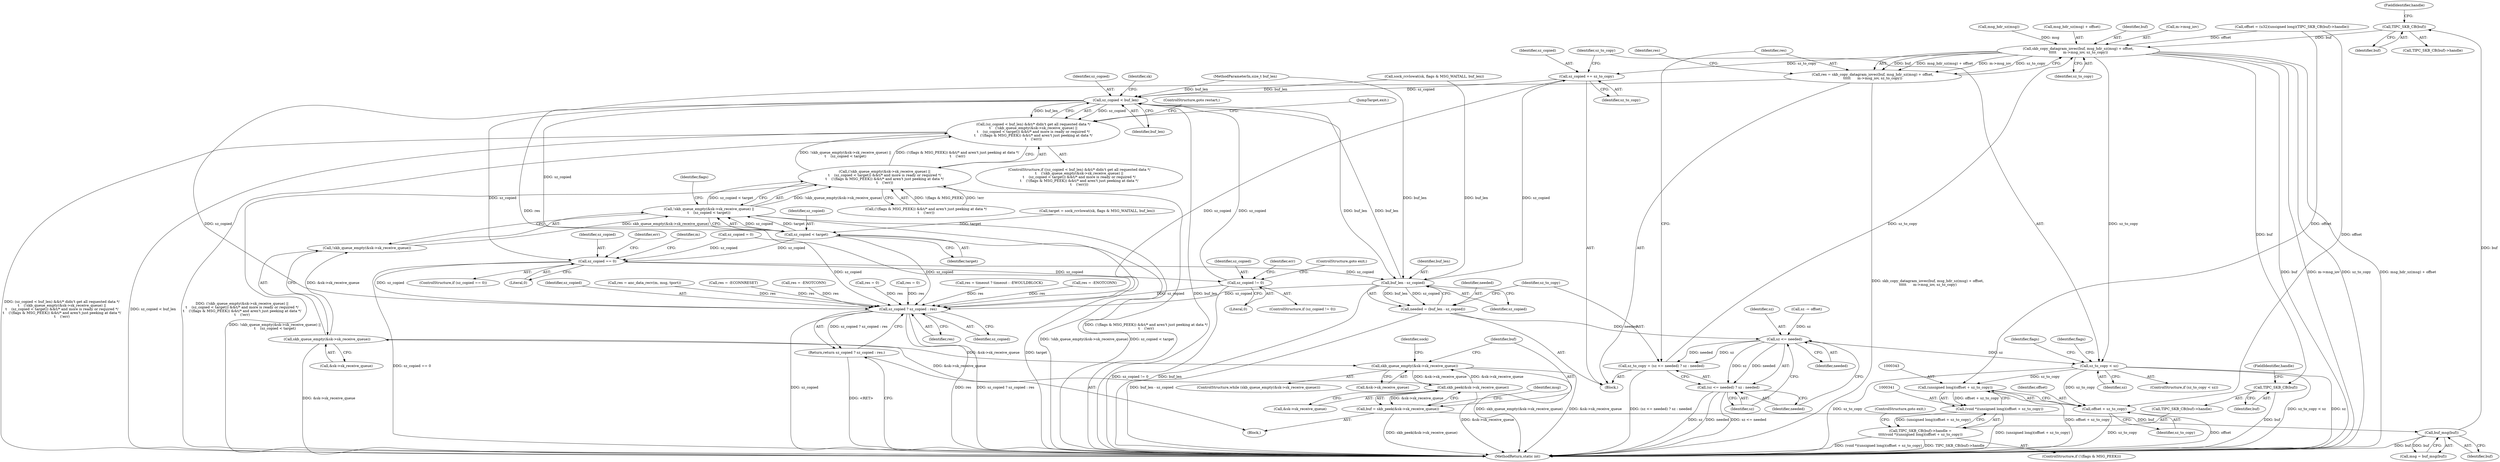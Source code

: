 digraph "0_linux_f3d3342602f8bcbf37d7c46641cb9bca7618eb1c_33@pointer" {
"1000288" [label="(Call,TIPC_SKB_CB(buf))"];
"1000239" [label="(Call,buf_msg(buf))"];
"1000230" [label="(Call,buf = skb_peek(&sk->sk_receive_queue))"];
"1000232" [label="(Call,skb_peek(&sk->sk_receive_queue))"];
"1000186" [label="(Call,skb_queue_empty(&sk->sk_receive_queue))"];
"1000403" [label="(Call,skb_queue_empty(&sk->sk_receive_queue))"];
"1000309" [label="(Call,skb_copy_datagram_iovec(buf, msg_hdr_sz(msg) + offset,\n\t\t\t\t\t      m->msg_iov, sz_to_copy))"];
"1000307" [label="(Call,res = skb_copy_datagram_iovec(buf, msg_hdr_sz(msg) + offset,\n\t\t\t\t\t      m->msg_iov, sz_to_copy))"];
"1000423" [label="(Call,sz_copied ? sz_copied : res)"];
"1000422" [label="(Return,return sz_copied ? sz_copied : res;)"];
"1000322" [label="(Call,sz_copied += sz_to_copy)"];
"1000397" [label="(Call,sz_copied < buf_len)"];
"1000260" [label="(Call,sz_copied == 0)"];
"1000296" [label="(Call,buf_len - sz_copied)"];
"1000294" [label="(Call,needed = (buf_len - sz_copied))"];
"1000302" [label="(Call,sz <= needed)"];
"1000299" [label="(Call,sz_to_copy = (sz <= needed) ? sz : needed)"];
"1000301" [label="(Call,(sz <= needed) ? sz : needed)"];
"1000326" [label="(Call,sz_to_copy < sz)"];
"1000342" [label="(Call,(unsigned long)(offset + sz_to_copy))"];
"1000340" [label="(Call,(void *)(unsigned long)(offset + sz_to_copy))"];
"1000335" [label="(Call,TIPC_SKB_CB(buf)->handle =\n\t\t\t\t(void *)(unsigned long)(offset + sz_to_copy))"];
"1000344" [label="(Call,offset + sz_to_copy)"];
"1000351" [label="(Call,sz_copied != 0)"];
"1000396" [label="(Call,(sz_copied < buf_len) &&\t/* didn't get all requested data */\n\t    (!skb_queue_empty(&sk->sk_receive_queue) ||\n\t    (sz_copied < target)) &&\t/* and more is ready or required */\n\t    (!(flags & MSG_PEEK)) &&\t/* and aren't just peeking at data */\n\t    (!err))"];
"1000408" [label="(Call,sz_copied < target)"];
"1000401" [label="(Call,!skb_queue_empty(&sk->sk_receive_queue) ||\n\t    (sz_copied < target))"];
"1000400" [label="(Call,(!skb_queue_empty(&sk->sk_receive_queue) ||\n\t    (sz_copied < target)) &&\t/* and more is ready or required */\n\t    (!(flags & MSG_PEEK)) &&\t/* and aren't just peeking at data */\n\t    (!err))"];
"1000337" [label="(Call,TIPC_SKB_CB(buf))"];
"1000325" [label="(ControlStructure,if (sz_to_copy < sz))"];
"1000298" [label="(Identifier,sz_copied)"];
"1000411" [label="(Call,(!(flags & MSG_PEEK)) &&\t/* and aren't just peeking at data */\n\t    (!err))"];
"1000239" [label="(Call,buf_msg(buf))"];
"1000303" [label="(Identifier,sz)"];
"1000340" [label="(Call,(void *)(unsigned long)(offset + sz_to_copy))"];
"1000309" [label="(Call,skb_copy_datagram_iovec(buf, msg_hdr_sz(msg) + offset,\n\t\t\t\t\t      m->msg_iov, sz_to_copy))"];
"1000230" [label="(Call,buf = skb_peek(&sk->sk_receive_queue))"];
"1000322" [label="(Call,sz_copied += sz_to_copy)"];
"1000423" [label="(Call,sz_copied ? sz_copied : res)"];
"1000345" [label="(Identifier,offset)"];
"1000209" [label="(Call,res = timeout ? timeout : -EWOULDBLOCK)"];
"1000320" [label="(Identifier,res)"];
"1000339" [label="(FieldIdentifier,handle)"];
"1000185" [label="(ControlStructure,while (skb_queue_empty(&sk->sk_receive_queue)))"];
"1000404" [label="(Call,&sk->sk_receive_queue)"];
"1000139" [label="(Call,sz_copied = 0)"];
"1000402" [label="(Call,!skb_queue_empty(&sk->sk_receive_queue))"];
"1000294" [label="(Call,needed = (buf_len - sz_copied))"];
"1000232" [label="(Call,skb_peek(&sk->sk_receive_queue))"];
"1000169" [label="(Call,target = sock_rcvlowat(sk, flags & MSG_WAITALL, buf_len))"];
"1000346" [label="(Identifier,sz_to_copy)"];
"1000338" [label="(Identifier,buf)"];
"1000260" [label="(Call,sz_copied == 0)"];
"1000315" [label="(Call,m->msg_iov)"];
"1000396" [label="(Call,(sz_copied < buf_len) &&\t/* didn't get all requested data */\n\t    (!skb_queue_empty(&sk->sk_receive_queue) ||\n\t    (sz_copied < target)) &&\t/* and more is ready or required */\n\t    (!(flags & MSG_PEEK)) &&\t/* and aren't just peeking at data */\n\t    (!err))"];
"1000262" [label="(Literal,0)"];
"1000418" [label="(ControlStructure,goto restart;)"];
"1000261" [label="(Identifier,sz_copied)"];
"1000296" [label="(Call,buf_len - sz_copied)"];
"1000307" [label="(Call,res = skb_copy_datagram_iovec(buf, msg_hdr_sz(msg) + offset,\n\t\t\t\t\t      m->msg_iov, sz_to_copy))"];
"1000281" [label="(Call,offset = (u32)(unsigned long)(TIPC_SKB_CB(buf)->handle))"];
"1000295" [label="(Identifier,needed)"];
"1000195" [label="(Identifier,sock)"];
"1000318" [label="(Identifier,sz_to_copy)"];
"1000164" [label="(Call,res = -ENOTCONN)"];
"1000403" [label="(Call,skb_queue_empty(&sk->sk_receive_queue))"];
"1000237" [label="(Call,msg = buf_msg(buf))"];
"1000354" [label="(ControlStructure,goto exit;)"];
"1000375" [label="(Identifier,flags)"];
"1000171" [label="(Call,sock_rcvlowat(sk, flags & MSG_WAITALL, buf_len))"];
"1000351" [label="(Call,sz_copied != 0)"];
"1000330" [label="(ControlStructure,if (!(flags & MSG_PEEK)))"];
"1000278" [label="(Identifier,err)"];
"1000288" [label="(Call,TIPC_SKB_CB(buf))"];
"1000344" [label="(Call,offset + sz_to_copy)"];
"1000347" [label="(ControlStructure,goto exit;)"];
"1000117" [label="(MethodParameterIn,size_t buf_len)"];
"1000312" [label="(Call,msg_hdr_sz(msg))"];
"1000422" [label="(Return,return sz_copied ? sz_copied : res;)"];
"1000408" [label="(Call,sz_copied < target)"];
"1000290" [label="(FieldIdentifier,handle)"];
"1000240" [label="(Identifier,buf)"];
"1000311" [label="(Call,msg_hdr_sz(msg) + offset)"];
"1000326" [label="(Call,sz_to_copy < sz)"];
"1000297" [label="(Identifier,buf_len)"];
"1000414" [label="(Identifier,flags)"];
"1000305" [label="(Identifier,sz)"];
"1000231" [label="(Identifier,buf)"];
"1000424" [label="(Identifier,sz_copied)"];
"1000327" [label="(Identifier,sz_to_copy)"];
"1000301" [label="(Call,(sz <= needed) ? sz : needed)"];
"1000302" [label="(Call,sz <= needed)"];
"1000426" [label="(Identifier,res)"];
"1000259" [label="(ControlStructure,if (sz_copied == 0))"];
"1000238" [label="(Identifier,msg)"];
"1000336" [label="(Call,TIPC_SKB_CB(buf)->handle)"];
"1000427" [label="(MethodReturn,static int)"];
"1000328" [label="(Identifier,sz)"];
"1000342" [label="(Call,(unsigned long)(offset + sz_to_copy))"];
"1000337" [label="(Call,TIPC_SKB_CB(buf))"];
"1000119" [label="(Block,)"];
"1000353" [label="(Literal,0)"];
"1000397" [label="(Call,sz_copied < buf_len)"];
"1000398" [label="(Identifier,sz_copied)"];
"1000352" [label="(Identifier,sz_copied)"];
"1000267" [label="(Call,res = anc_data_recv(m, msg, tport))"];
"1000299" [label="(Call,sz_to_copy = (sz <= needed) ? sz : needed)"];
"1000406" [label="(Identifier,sk)"];
"1000300" [label="(Identifier,sz_to_copy)"];
"1000323" [label="(Identifier,sz_copied)"];
"1000350" [label="(ControlStructure,if (sz_copied != 0))"];
"1000233" [label="(Call,&sk->sk_receive_queue)"];
"1000401" [label="(Call,!skb_queue_empty(&sk->sk_receive_queue) ||\n\t    (sz_copied < target))"];
"1000410" [label="(Identifier,target)"];
"1000186" [label="(Call,skb_queue_empty(&sk->sk_receive_queue))"];
"1000333" [label="(Identifier,flags)"];
"1000279" [label="(Block,)"];
"1000367" [label="(Call,res = -ECONNRESET)"];
"1000304" [label="(Identifier,needed)"];
"1000425" [label="(Identifier,sz_copied)"];
"1000289" [label="(Identifier,buf)"];
"1000199" [label="(Call,res = -ENOTCONN)"];
"1000306" [label="(Identifier,needed)"];
"1000144" [label="(Call,res = 0)"];
"1000358" [label="(Identifier,err)"];
"1000399" [label="(Identifier,buf_len)"];
"1000409" [label="(Identifier,sz_copied)"];
"1000187" [label="(Call,&sk->sk_receive_queue)"];
"1000287" [label="(Call,TIPC_SKB_CB(buf)->handle)"];
"1000310" [label="(Identifier,buf)"];
"1000291" [label="(Call,sz -= offset)"];
"1000419" [label="(JumpTarget,exit:)"];
"1000363" [label="(Call,res = 0)"];
"1000395" [label="(ControlStructure,if ((sz_copied < buf_len) &&\t/* didn't get all requested data */\n\t    (!skb_queue_empty(&sk->sk_receive_queue) ||\n\t    (sz_copied < target)) &&\t/* and more is ready or required */\n\t    (!(flags & MSG_PEEK)) &&\t/* and aren't just peeking at data */\n\t    (!err)))"];
"1000400" [label="(Call,(!skb_queue_empty(&sk->sk_receive_queue) ||\n\t    (sz_copied < target)) &&\t/* and more is ready or required */\n\t    (!(flags & MSG_PEEK)) &&\t/* and aren't just peeking at data */\n\t    (!err))"];
"1000265" [label="(Identifier,m)"];
"1000324" [label="(Identifier,sz_to_copy)"];
"1000308" [label="(Identifier,res)"];
"1000335" [label="(Call,TIPC_SKB_CB(buf)->handle =\n\t\t\t\t(void *)(unsigned long)(offset + sz_to_copy))"];
"1000288" -> "1000287"  [label="AST: "];
"1000288" -> "1000289"  [label="CFG: "];
"1000289" -> "1000288"  [label="AST: "];
"1000290" -> "1000288"  [label="CFG: "];
"1000239" -> "1000288"  [label="DDG: buf"];
"1000288" -> "1000309"  [label="DDG: buf"];
"1000239" -> "1000237"  [label="AST: "];
"1000239" -> "1000240"  [label="CFG: "];
"1000240" -> "1000239"  [label="AST: "];
"1000237" -> "1000239"  [label="CFG: "];
"1000239" -> "1000427"  [label="DDG: buf"];
"1000239" -> "1000237"  [label="DDG: buf"];
"1000230" -> "1000239"  [label="DDG: buf"];
"1000230" -> "1000119"  [label="AST: "];
"1000230" -> "1000232"  [label="CFG: "];
"1000231" -> "1000230"  [label="AST: "];
"1000232" -> "1000230"  [label="AST: "];
"1000238" -> "1000230"  [label="CFG: "];
"1000230" -> "1000427"  [label="DDG: skb_peek(&sk->sk_receive_queue)"];
"1000232" -> "1000230"  [label="DDG: &sk->sk_receive_queue"];
"1000232" -> "1000233"  [label="CFG: "];
"1000233" -> "1000232"  [label="AST: "];
"1000232" -> "1000427"  [label="DDG: &sk->sk_receive_queue"];
"1000232" -> "1000186"  [label="DDG: &sk->sk_receive_queue"];
"1000186" -> "1000232"  [label="DDG: &sk->sk_receive_queue"];
"1000232" -> "1000403"  [label="DDG: &sk->sk_receive_queue"];
"1000186" -> "1000185"  [label="AST: "];
"1000186" -> "1000187"  [label="CFG: "];
"1000187" -> "1000186"  [label="AST: "];
"1000195" -> "1000186"  [label="CFG: "];
"1000231" -> "1000186"  [label="CFG: "];
"1000186" -> "1000427"  [label="DDG: skb_queue_empty(&sk->sk_receive_queue)"];
"1000186" -> "1000427"  [label="DDG: &sk->sk_receive_queue"];
"1000403" -> "1000186"  [label="DDG: &sk->sk_receive_queue"];
"1000403" -> "1000402"  [label="AST: "];
"1000403" -> "1000404"  [label="CFG: "];
"1000404" -> "1000403"  [label="AST: "];
"1000402" -> "1000403"  [label="CFG: "];
"1000403" -> "1000427"  [label="DDG: &sk->sk_receive_queue"];
"1000403" -> "1000402"  [label="DDG: &sk->sk_receive_queue"];
"1000309" -> "1000307"  [label="AST: "];
"1000309" -> "1000318"  [label="CFG: "];
"1000310" -> "1000309"  [label="AST: "];
"1000311" -> "1000309"  [label="AST: "];
"1000315" -> "1000309"  [label="AST: "];
"1000318" -> "1000309"  [label="AST: "];
"1000307" -> "1000309"  [label="CFG: "];
"1000309" -> "1000427"  [label="DDG: buf"];
"1000309" -> "1000427"  [label="DDG: m->msg_iov"];
"1000309" -> "1000427"  [label="DDG: sz_to_copy"];
"1000309" -> "1000427"  [label="DDG: msg_hdr_sz(msg) + offset"];
"1000309" -> "1000307"  [label="DDG: buf"];
"1000309" -> "1000307"  [label="DDG: msg_hdr_sz(msg) + offset"];
"1000309" -> "1000307"  [label="DDG: m->msg_iov"];
"1000309" -> "1000307"  [label="DDG: sz_to_copy"];
"1000312" -> "1000309"  [label="DDG: msg"];
"1000281" -> "1000309"  [label="DDG: offset"];
"1000299" -> "1000309"  [label="DDG: sz_to_copy"];
"1000309" -> "1000322"  [label="DDG: sz_to_copy"];
"1000309" -> "1000326"  [label="DDG: sz_to_copy"];
"1000309" -> "1000337"  [label="DDG: buf"];
"1000307" -> "1000279"  [label="AST: "];
"1000308" -> "1000307"  [label="AST: "];
"1000320" -> "1000307"  [label="CFG: "];
"1000307" -> "1000427"  [label="DDG: skb_copy_datagram_iovec(buf, msg_hdr_sz(msg) + offset,\n\t\t\t\t\t      m->msg_iov, sz_to_copy)"];
"1000307" -> "1000423"  [label="DDG: res"];
"1000423" -> "1000422"  [label="AST: "];
"1000423" -> "1000425"  [label="CFG: "];
"1000423" -> "1000426"  [label="CFG: "];
"1000424" -> "1000423"  [label="AST: "];
"1000425" -> "1000423"  [label="AST: "];
"1000426" -> "1000423"  [label="AST: "];
"1000422" -> "1000423"  [label="CFG: "];
"1000423" -> "1000427"  [label="DDG: res"];
"1000423" -> "1000427"  [label="DDG: sz_copied ? sz_copied : res"];
"1000423" -> "1000427"  [label="DDG: sz_copied"];
"1000423" -> "1000422"  [label="DDG: sz_copied ? sz_copied : res"];
"1000296" -> "1000423"  [label="DDG: sz_copied"];
"1000397" -> "1000423"  [label="DDG: sz_copied"];
"1000408" -> "1000423"  [label="DDG: sz_copied"];
"1000139" -> "1000423"  [label="DDG: sz_copied"];
"1000260" -> "1000423"  [label="DDG: sz_copied"];
"1000322" -> "1000423"  [label="DDG: sz_copied"];
"1000351" -> "1000423"  [label="DDG: sz_copied"];
"1000209" -> "1000423"  [label="DDG: res"];
"1000367" -> "1000423"  [label="DDG: res"];
"1000267" -> "1000423"  [label="DDG: res"];
"1000144" -> "1000423"  [label="DDG: res"];
"1000164" -> "1000423"  [label="DDG: res"];
"1000199" -> "1000423"  [label="DDG: res"];
"1000363" -> "1000423"  [label="DDG: res"];
"1000422" -> "1000119"  [label="AST: "];
"1000427" -> "1000422"  [label="CFG: "];
"1000422" -> "1000427"  [label="DDG: <RET>"];
"1000322" -> "1000279"  [label="AST: "];
"1000322" -> "1000324"  [label="CFG: "];
"1000323" -> "1000322"  [label="AST: "];
"1000324" -> "1000322"  [label="AST: "];
"1000327" -> "1000322"  [label="CFG: "];
"1000296" -> "1000322"  [label="DDG: sz_copied"];
"1000322" -> "1000397"  [label="DDG: sz_copied"];
"1000397" -> "1000396"  [label="AST: "];
"1000397" -> "1000399"  [label="CFG: "];
"1000398" -> "1000397"  [label="AST: "];
"1000399" -> "1000397"  [label="AST: "];
"1000406" -> "1000397"  [label="CFG: "];
"1000396" -> "1000397"  [label="CFG: "];
"1000397" -> "1000427"  [label="DDG: buf_len"];
"1000397" -> "1000260"  [label="DDG: sz_copied"];
"1000397" -> "1000296"  [label="DDG: buf_len"];
"1000397" -> "1000396"  [label="DDG: sz_copied"];
"1000397" -> "1000396"  [label="DDG: buf_len"];
"1000351" -> "1000397"  [label="DDG: sz_copied"];
"1000171" -> "1000397"  [label="DDG: buf_len"];
"1000296" -> "1000397"  [label="DDG: buf_len"];
"1000117" -> "1000397"  [label="DDG: buf_len"];
"1000397" -> "1000408"  [label="DDG: sz_copied"];
"1000260" -> "1000259"  [label="AST: "];
"1000260" -> "1000262"  [label="CFG: "];
"1000261" -> "1000260"  [label="AST: "];
"1000262" -> "1000260"  [label="AST: "];
"1000265" -> "1000260"  [label="CFG: "];
"1000278" -> "1000260"  [label="CFG: "];
"1000260" -> "1000427"  [label="DDG: sz_copied == 0"];
"1000408" -> "1000260"  [label="DDG: sz_copied"];
"1000139" -> "1000260"  [label="DDG: sz_copied"];
"1000260" -> "1000296"  [label="DDG: sz_copied"];
"1000260" -> "1000351"  [label="DDG: sz_copied"];
"1000296" -> "1000294"  [label="AST: "];
"1000296" -> "1000298"  [label="CFG: "];
"1000297" -> "1000296"  [label="AST: "];
"1000298" -> "1000296"  [label="AST: "];
"1000294" -> "1000296"  [label="CFG: "];
"1000296" -> "1000427"  [label="DDG: buf_len"];
"1000296" -> "1000294"  [label="DDG: buf_len"];
"1000296" -> "1000294"  [label="DDG: sz_copied"];
"1000171" -> "1000296"  [label="DDG: buf_len"];
"1000117" -> "1000296"  [label="DDG: buf_len"];
"1000294" -> "1000279"  [label="AST: "];
"1000295" -> "1000294"  [label="AST: "];
"1000300" -> "1000294"  [label="CFG: "];
"1000294" -> "1000427"  [label="DDG: buf_len - sz_copied"];
"1000294" -> "1000302"  [label="DDG: needed"];
"1000302" -> "1000301"  [label="AST: "];
"1000302" -> "1000304"  [label="CFG: "];
"1000303" -> "1000302"  [label="AST: "];
"1000304" -> "1000302"  [label="AST: "];
"1000305" -> "1000302"  [label="CFG: "];
"1000306" -> "1000302"  [label="CFG: "];
"1000302" -> "1000299"  [label="DDG: sz"];
"1000302" -> "1000299"  [label="DDG: needed"];
"1000291" -> "1000302"  [label="DDG: sz"];
"1000302" -> "1000301"  [label="DDG: sz"];
"1000302" -> "1000301"  [label="DDG: needed"];
"1000302" -> "1000326"  [label="DDG: sz"];
"1000299" -> "1000279"  [label="AST: "];
"1000299" -> "1000301"  [label="CFG: "];
"1000300" -> "1000299"  [label="AST: "];
"1000301" -> "1000299"  [label="AST: "];
"1000308" -> "1000299"  [label="CFG: "];
"1000299" -> "1000427"  [label="DDG: (sz <= needed) ? sz : needed"];
"1000301" -> "1000305"  [label="CFG: "];
"1000301" -> "1000306"  [label="CFG: "];
"1000305" -> "1000301"  [label="AST: "];
"1000306" -> "1000301"  [label="AST: "];
"1000301" -> "1000427"  [label="DDG: sz"];
"1000301" -> "1000427"  [label="DDG: needed"];
"1000301" -> "1000427"  [label="DDG: sz <= needed"];
"1000326" -> "1000325"  [label="AST: "];
"1000326" -> "1000328"  [label="CFG: "];
"1000327" -> "1000326"  [label="AST: "];
"1000328" -> "1000326"  [label="AST: "];
"1000333" -> "1000326"  [label="CFG: "];
"1000375" -> "1000326"  [label="CFG: "];
"1000326" -> "1000427"  [label="DDG: sz_to_copy < sz"];
"1000326" -> "1000427"  [label="DDG: sz"];
"1000326" -> "1000427"  [label="DDG: sz_to_copy"];
"1000326" -> "1000342"  [label="DDG: sz_to_copy"];
"1000326" -> "1000344"  [label="DDG: sz_to_copy"];
"1000342" -> "1000340"  [label="AST: "];
"1000342" -> "1000344"  [label="CFG: "];
"1000343" -> "1000342"  [label="AST: "];
"1000344" -> "1000342"  [label="AST: "];
"1000340" -> "1000342"  [label="CFG: "];
"1000342" -> "1000427"  [label="DDG: offset + sz_to_copy"];
"1000342" -> "1000340"  [label="DDG: offset + sz_to_copy"];
"1000281" -> "1000342"  [label="DDG: offset"];
"1000340" -> "1000335"  [label="AST: "];
"1000341" -> "1000340"  [label="AST: "];
"1000335" -> "1000340"  [label="CFG: "];
"1000340" -> "1000427"  [label="DDG: (unsigned long)(offset + sz_to_copy)"];
"1000340" -> "1000335"  [label="DDG: (unsigned long)(offset + sz_to_copy)"];
"1000335" -> "1000330"  [label="AST: "];
"1000336" -> "1000335"  [label="AST: "];
"1000347" -> "1000335"  [label="CFG: "];
"1000335" -> "1000427"  [label="DDG: TIPC_SKB_CB(buf)->handle"];
"1000335" -> "1000427"  [label="DDG: (void *)(unsigned long)(offset + sz_to_copy)"];
"1000344" -> "1000346"  [label="CFG: "];
"1000345" -> "1000344"  [label="AST: "];
"1000346" -> "1000344"  [label="AST: "];
"1000344" -> "1000427"  [label="DDG: sz_to_copy"];
"1000344" -> "1000427"  [label="DDG: offset"];
"1000281" -> "1000344"  [label="DDG: offset"];
"1000351" -> "1000350"  [label="AST: "];
"1000351" -> "1000353"  [label="CFG: "];
"1000352" -> "1000351"  [label="AST: "];
"1000353" -> "1000351"  [label="AST: "];
"1000354" -> "1000351"  [label="CFG: "];
"1000358" -> "1000351"  [label="CFG: "];
"1000351" -> "1000427"  [label="DDG: sz_copied != 0"];
"1000396" -> "1000395"  [label="AST: "];
"1000396" -> "1000400"  [label="CFG: "];
"1000400" -> "1000396"  [label="AST: "];
"1000418" -> "1000396"  [label="CFG: "];
"1000419" -> "1000396"  [label="CFG: "];
"1000396" -> "1000427"  [label="DDG: (sz_copied < buf_len) &&\t/* didn't get all requested data */\n\t    (!skb_queue_empty(&sk->sk_receive_queue) ||\n\t    (sz_copied < target)) &&\t/* and more is ready or required */\n\t    (!(flags & MSG_PEEK)) &&\t/* and aren't just peeking at data */\n\t    (!err)"];
"1000396" -> "1000427"  [label="DDG: sz_copied < buf_len"];
"1000396" -> "1000427"  [label="DDG: (!skb_queue_empty(&sk->sk_receive_queue) ||\n\t    (sz_copied < target)) &&\t/* and more is ready or required */\n\t    (!(flags & MSG_PEEK)) &&\t/* and aren't just peeking at data */\n\t    (!err)"];
"1000400" -> "1000396"  [label="DDG: !skb_queue_empty(&sk->sk_receive_queue) ||\n\t    (sz_copied < target)"];
"1000400" -> "1000396"  [label="DDG: (!(flags & MSG_PEEK)) &&\t/* and aren't just peeking at data */\n\t    (!err)"];
"1000408" -> "1000401"  [label="AST: "];
"1000408" -> "1000410"  [label="CFG: "];
"1000409" -> "1000408"  [label="AST: "];
"1000410" -> "1000408"  [label="AST: "];
"1000401" -> "1000408"  [label="CFG: "];
"1000408" -> "1000427"  [label="DDG: target"];
"1000408" -> "1000401"  [label="DDG: sz_copied"];
"1000408" -> "1000401"  [label="DDG: target"];
"1000169" -> "1000408"  [label="DDG: target"];
"1000401" -> "1000400"  [label="AST: "];
"1000401" -> "1000402"  [label="CFG: "];
"1000402" -> "1000401"  [label="AST: "];
"1000414" -> "1000401"  [label="CFG: "];
"1000400" -> "1000401"  [label="CFG: "];
"1000401" -> "1000427"  [label="DDG: !skb_queue_empty(&sk->sk_receive_queue)"];
"1000401" -> "1000427"  [label="DDG: sz_copied < target"];
"1000401" -> "1000400"  [label="DDG: !skb_queue_empty(&sk->sk_receive_queue)"];
"1000401" -> "1000400"  [label="DDG: sz_copied < target"];
"1000402" -> "1000401"  [label="DDG: skb_queue_empty(&sk->sk_receive_queue)"];
"1000400" -> "1000411"  [label="CFG: "];
"1000411" -> "1000400"  [label="AST: "];
"1000400" -> "1000427"  [label="DDG: (!(flags & MSG_PEEK)) &&\t/* and aren't just peeking at data */\n\t    (!err)"];
"1000400" -> "1000427"  [label="DDG: !skb_queue_empty(&sk->sk_receive_queue) ||\n\t    (sz_copied < target)"];
"1000411" -> "1000400"  [label="DDG: !(flags & MSG_PEEK)"];
"1000411" -> "1000400"  [label="DDG: !err"];
"1000337" -> "1000336"  [label="AST: "];
"1000337" -> "1000338"  [label="CFG: "];
"1000338" -> "1000337"  [label="AST: "];
"1000339" -> "1000337"  [label="CFG: "];
"1000337" -> "1000427"  [label="DDG: buf"];
}
